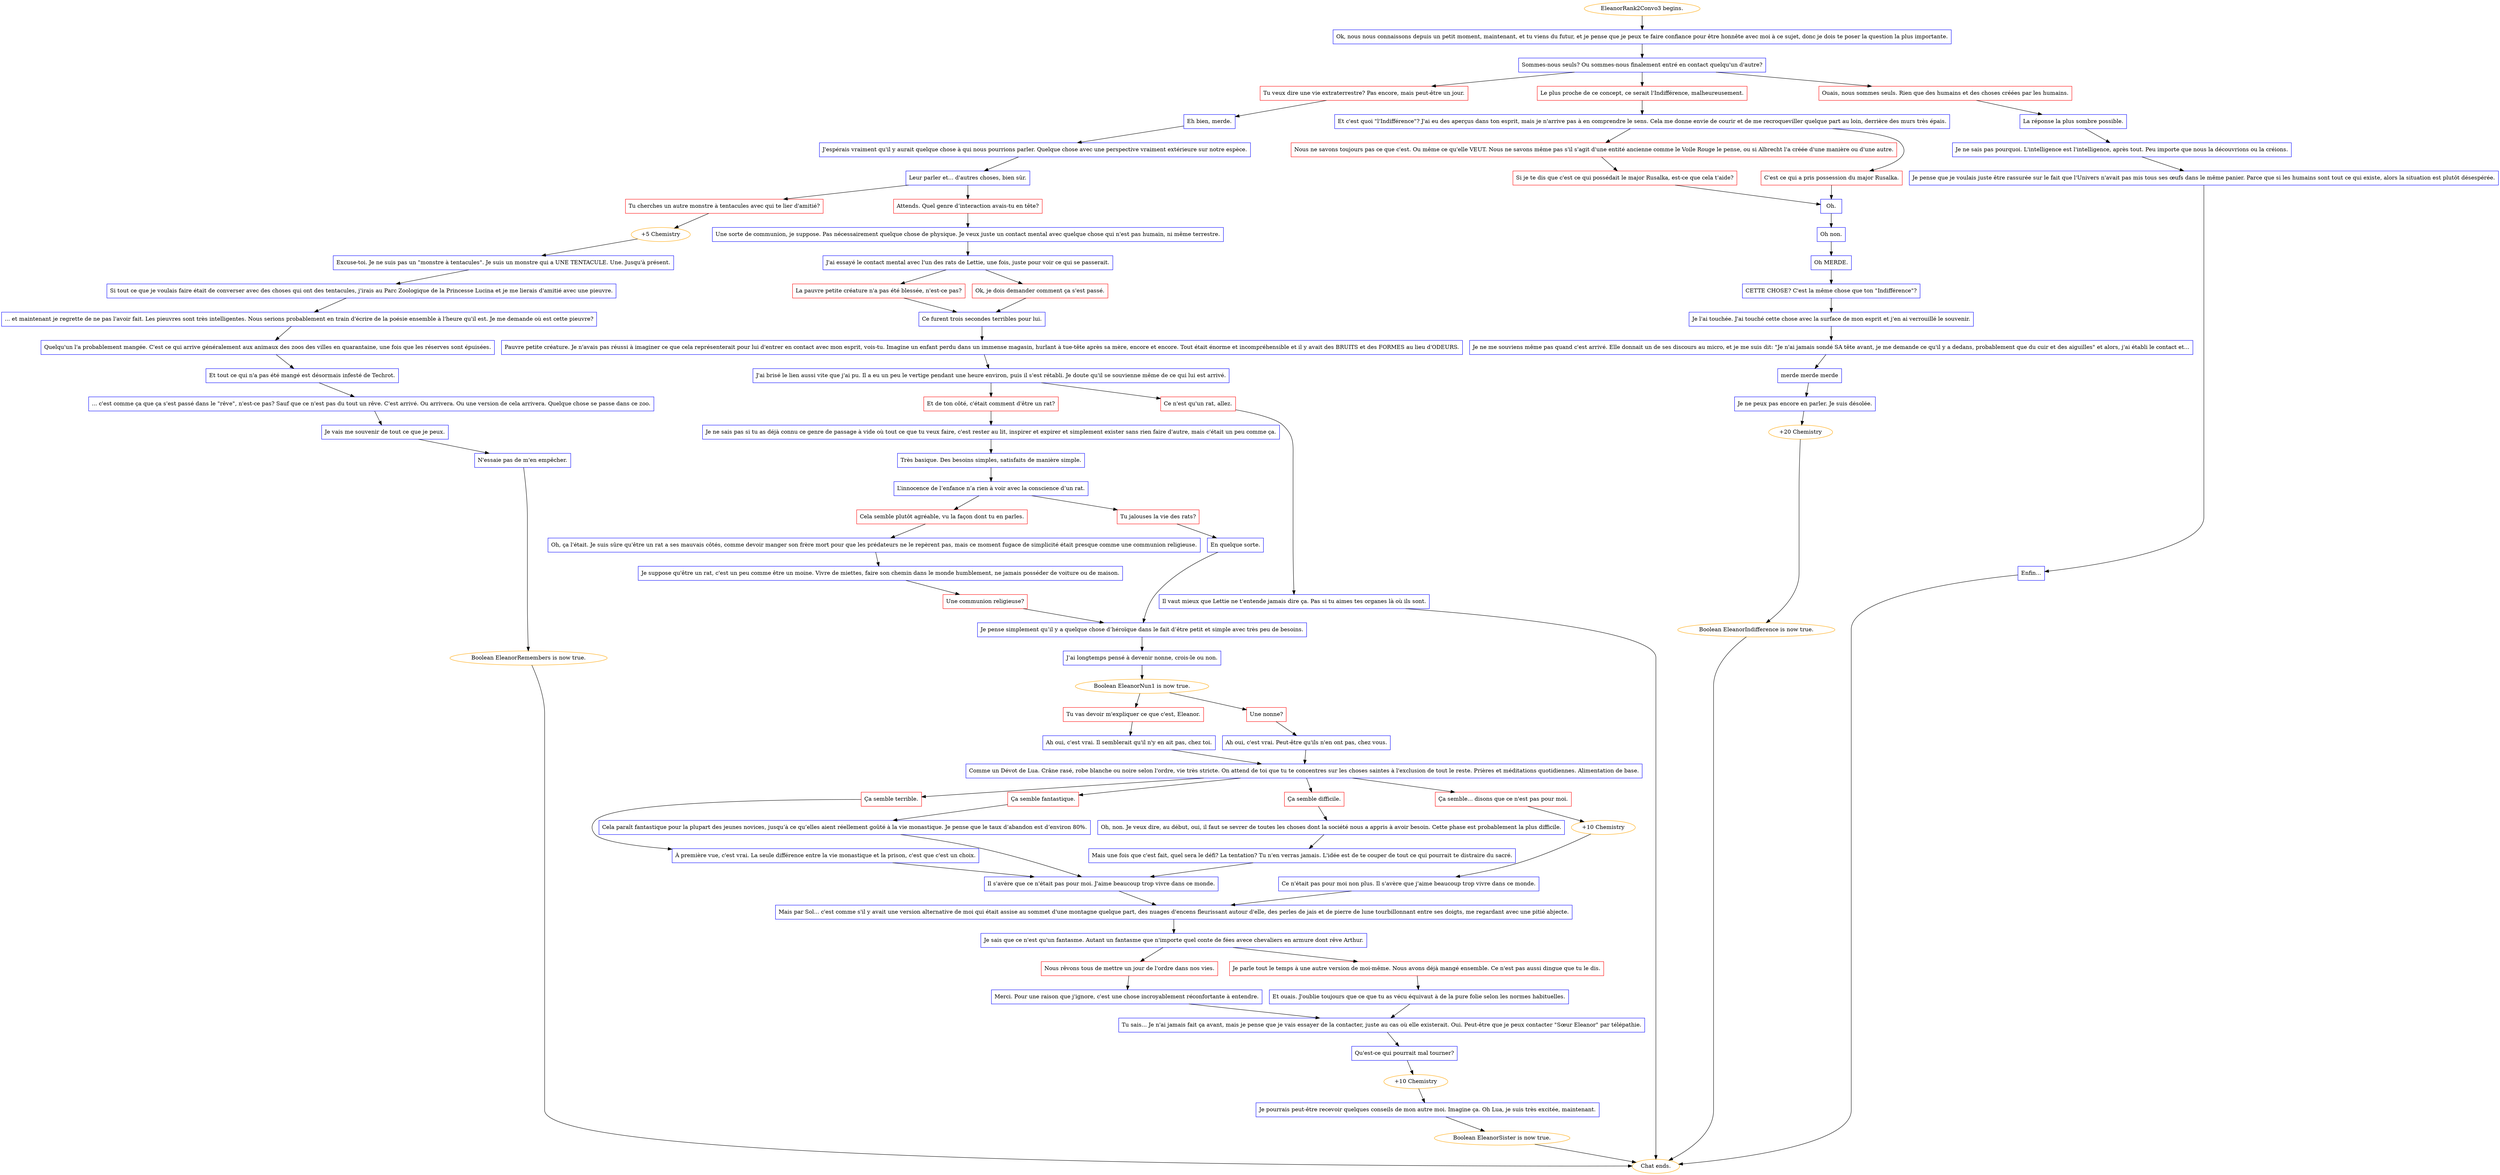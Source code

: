 digraph {
	"EleanorRank2Convo3 begins." [color=orange];
		"EleanorRank2Convo3 begins." -> j99547077;
	j99547077 [label="Ok, nous nous connaissons depuis un petit moment, maintenant, et tu viens du futur, et je pense que je peux te faire confiance pour être honnête avec moi à ce sujet, donc je dois te poser la question la plus importante.",shape=box,color=blue];
		j99547077 -> j2289046452;
	j2289046452 [label="Sommes-nous seuls? Ou sommes-nous finalement entré en contact quelqu'un d'autre?",shape=box,color=blue];
		j2289046452 -> j155127530;
		j2289046452 -> j860821496;
		j2289046452 -> j221834728;
	j155127530 [label="Tu veux dire une vie extraterrestre? Pas encore, mais peut-être un jour.",shape=box,color=red];
		j155127530 -> j952732124;
	j860821496 [label="Le plus proche de ce concept, ce serait l'Indifférence, malheureusement.",shape=box,color=red];
		j860821496 -> j1070117904;
	j221834728 [label="Ouais, nous sommes seuls. Rien que des humains et des choses créées par les humains.",shape=box,color=red];
		j221834728 -> j3339956916;
	j952732124 [label="Eh bien, merde.",shape=box,color=blue];
		j952732124 -> j3932787826;
	j1070117904 [label="Et c'est quoi \"l'Indifférence\"? J'ai eu des aperçus dans ton esprit, mais je n'arrive pas à en comprendre le sens. Cela me donne envie de courir et de me recroqueviller quelque part au loin, derrière des murs très épais.",shape=box,color=blue];
		j1070117904 -> j1178610880;
		j1070117904 -> j2587035713;
	j3339956916 [label="La réponse la plus sombre possible.",shape=box,color=blue];
		j3339956916 -> j127066604;
	j3932787826 [label="J'espérais vraiment qu'il y aurait quelque chose à qui nous pourrions parler. Quelque chose avec une perspective vraiment extérieure sur notre espèce.",shape=box,color=blue];
		j3932787826 -> j556629493;
	j1178610880 [label="Nous ne savons toujours pas ce que c'est. Ou même ce qu'elle VEUT. Nous ne savons même pas s'il s'agit d'une entité ancienne comme le Voile Rouge le pense, ou si Albrecht l'a créée d'une manière ou d'une autre.",shape=box,color=red];
		j1178610880 -> j2687454376;
	j2587035713 [label="C'est ce qui a pris possession du major Rusalka.",shape=box,color=red];
		j2587035713 -> j4017654252;
	j127066604 [label="Je ne sais pas pourquoi. L'intelligence est l'intelligence, après tout. Peu importe que nous la découvrions ou la créions.",shape=box,color=blue];
		j127066604 -> j1101475842;
	j556629493 [label="Leur parler et... d'autres choses, bien sûr.",shape=box,color=blue];
		j556629493 -> j2665906900;
		j556629493 -> j2083835023;
	j2687454376 [label="Si je te dis que c'est ce qui possédait le major Rusalka, est-ce que cela t'aide?",shape=box,color=red];
		j2687454376 -> j4017654252;
	j4017654252 [label="Oh.",shape=box,color=blue];
		j4017654252 -> j4205844774;
	j1101475842 [label="Je pense que je voulais juste être rassurée sur le fait que l'Univers n'avait pas mis tous ses œufs dans le même panier. Parce que si les humains sont tout ce qui existe, alors la situation est plutôt désespérée.",shape=box,color=blue];
		j1101475842 -> j3623697587;
	j2665906900 [label="Tu cherches un autre monstre à tentacules avec qui te lier d'amitié?",shape=box,color=red];
		j2665906900 -> j3222090428;
	j2083835023 [label="Attends. Quel genre d’interaction avais-tu en tête?",shape=box,color=red];
		j2083835023 -> j1494771683;
	j4205844774 [label="Oh non.",shape=box,color=blue];
		j4205844774 -> j3213970308;
	j3623697587 [label="Enfin...",shape=box,color=blue];
		j3623697587 -> "Chat ends.";
	j3222090428 [label="+5 Chemistry",color=orange];
		j3222090428 -> j3835177047;
	j1494771683 [label="Une sorte de communion, je suppose. Pas nécessairement quelque chose de physique. Je veux juste un contact mental avec quelque chose qui n'est pas humain, ni même terrestre.",shape=box,color=blue];
		j1494771683 -> j1327453785;
	j3213970308 [label="Oh MERDE.",shape=box,color=blue];
		j3213970308 -> j621467721;
	"Chat ends." [color=orange];
	j3835177047 [label="Excuse-toi. Je ne suis pas un \"monstre à tentacules\". Je suis un monstre qui a UNE TENTACULE. Une. Jusqu'à présent.",shape=box,color=blue];
		j3835177047 -> j3556101331;
	j1327453785 [label="J'ai essayé le contact mental avec l'un des rats de Lettie, une fois, juste pour voir ce qui se passerait.",shape=box,color=blue];
		j1327453785 -> j1568175778;
		j1327453785 -> j2187227131;
	j621467721 [label="CETTE CHOSE? C'est la même chose que ton \"Indifférence\"?",shape=box,color=blue];
		j621467721 -> j3973888908;
	j3556101331 [label="Si tout ce que je voulais faire était de converser avec des choses qui ont des tentacules, j'irais au Parc Zoologique de la Princesse Lucina et je me lierais d'amitié avec une pieuvre.",shape=box,color=blue];
		j3556101331 -> j1716791134;
	j1568175778 [label="La pauvre petite créature n'a pas été blessée, n'est-ce pas?",shape=box,color=red];
		j1568175778 -> j2708130778;
	j2187227131 [label="Ok, je dois demander comment ça s'est passé.",shape=box,color=red];
		j2187227131 -> j2708130778;
	j3973888908 [label="Je l'ai touchée. J'ai touché cette chose avec la surface de mon esprit et j'en ai verrouillé le souvenir.",shape=box,color=blue];
		j3973888908 -> j4070382675;
	j1716791134 [label="... et maintenant je regrette de ne pas l'avoir fait. Les pieuvres sont très intelligentes. Nous serions probablement en train d'écrire de la poésie ensemble à l'heure qu'il est. Je me demande où est cette pieuvre?",shape=box,color=blue];
		j1716791134 -> j1773955178;
	j2708130778 [label="Ce furent trois secondes terribles pour lui.",shape=box,color=blue];
		j2708130778 -> j1693847346;
	j4070382675 [label="Je ne me souviens même pas quand c'est arrivé. Elle donnait un de ses discours au micro, et je me suis dit: \"Je n'ai jamais sondé SA tête avant, je me demande ce qu'il y a dedans, probablement que du cuir et des aiguilles\" et alors, j'ai établi le contact et...",shape=box,color=blue];
		j4070382675 -> j145442486;
	j1773955178 [label="Quelqu'un l'a probablement mangée. C'est ce qui arrive généralement aux animaux des zoos des villes en quarantaine, une fois que les réserves sont épuisées.",shape=box,color=blue];
		j1773955178 -> j2145399293;
	j1693847346 [label="Pauvre petite créature. Je n'avais pas réussi à imaginer ce que cela représenterait pour lui d'entrer en contact avec mon esprit, vois-tu. Imagine un enfant perdu dans un immense magasin, hurlant à tue-tête après sa mère, encore et encore. Tout était énorme et incompréhensible et il y avait des BRUITS et des FORMES au lieu d'ODEURS.",shape=box,color=blue];
		j1693847346 -> j1863955211;
	j145442486 [label="merde merde merde",shape=box,color=blue];
		j145442486 -> j3613848580;
	j2145399293 [label="Et tout ce qui n'a pas été mangé est désormais infesté de Techrot.",shape=box,color=blue];
		j2145399293 -> j3860026107;
	j1863955211 [label="J'ai brisé le lien aussi vite que j'ai pu. Il a eu un peu le vertige pendant une heure environ, puis il s'est rétabli. Je doute qu'il se souvienne même de ce qui lui est arrivé.",shape=box,color=blue];
		j1863955211 -> j2071083810;
		j1863955211 -> j3679743680;
	j3613848580 [label="Je ne peux pas encore en parler. Je suis désolée.",shape=box,color=blue];
		j3613848580 -> j4081317448;
	j3860026107 [label="... c'est comme ça que ça s'est passé dans le \"rêve\", n'est-ce pas? Sauf que ce n'est pas du tout un rêve. C'est arrivé. Ou arrivera. Ou une version de cela arrivera. Quelque chose se passe dans ce zoo.",shape=box,color=blue];
		j3860026107 -> j2913871190;
	j2071083810 [label="Et de ton côté, c'était comment d'être un rat?",shape=box,color=red];
		j2071083810 -> j1501663040;
	j3679743680 [label="Ce n'est qu'un rat, allez.",shape=box,color=red];
		j3679743680 -> j1983651603;
	j4081317448 [label="+20 Chemistry",color=orange];
		j4081317448 -> j265674410;
	j2913871190 [label="Je vais me souvenir de tout ce que je peux.",shape=box,color=blue];
		j2913871190 -> j1536289087;
	j1501663040 [label="Je ne sais pas si tu as déjà connu ce genre de passage à vide où tout ce que tu veux faire, c'est rester au lit, inspirer et expirer et simplement exister sans rien faire d'autre, mais c'était un peu comme ça.",shape=box,color=blue];
		j1501663040 -> j3181030736;
	j1983651603 [label="Il vaut mieux que Lettie ne t'entende jamais dire ça. Pas si tu aimes tes organes là où ils sont.",shape=box,color=blue];
		j1983651603 -> "Chat ends.";
	j265674410 [label="Boolean EleanorIndifference is now true.",color=orange];
		j265674410 -> "Chat ends.";
	j1536289087 [label="N'essaie pas de m'en empêcher.",shape=box,color=blue];
		j1536289087 -> j2594043065;
	j3181030736 [label="Très basique. Des besoins simples, satisfaits de manière simple.",shape=box,color=blue];
		j3181030736 -> j3437827437;
	j2594043065 [label="Boolean EleanorRemembers is now true.",color=orange];
		j2594043065 -> "Chat ends.";
	j3437827437 [label="L’innocence de l’enfance n’a rien à voir avec la conscience d’un rat.",shape=box,color=blue];
		j3437827437 -> j2914534919;
		j3437827437 -> j859909740;
	j2914534919 [label="Cela semble plutôt agréable, vu la façon dont tu en parles.",shape=box,color=red];
		j2914534919 -> j3388055456;
	j859909740 [label="Tu jalouses la vie des rats?",shape=box,color=red];
		j859909740 -> j3594325082;
	j3388055456 [label="Oh, ça l'était. Je suis sûre qu'être un rat a ses mauvais côtés, comme devoir manger son frère mort pour que les prédateurs ne le repèrent pas, mais ce moment fugace de simplicité était presque comme une communion religieuse.",shape=box,color=blue];
		j3388055456 -> j1407832403;
	j3594325082 [label="En quelque sorte.",shape=box,color=blue];
		j3594325082 -> j2019893003;
	j1407832403 [label="Je suppose qu'être un rat, c'est un peu comme être un moine. Vivre de miettes, faire son chemin dans le monde humblement, ne jamais posséder de voiture ou de maison.",shape=box,color=blue];
		j1407832403 -> j1285101476;
	j2019893003 [label="Je pense simplement qu’il y a quelque chose d’héroïque dans le fait d’être petit et simple avec très peu de besoins.",shape=box,color=blue];
		j2019893003 -> j1402030546;
	j1285101476 [label="Une communion religieuse?",shape=box,color=red];
		j1285101476 -> j2019893003;
	j1402030546 [label="J’ai longtemps pensé à devenir nonne, crois-le ou non.",shape=box,color=blue];
		j1402030546 -> j3959670094;
	j3959670094 [label="Boolean EleanorNun1 is now true.",color=orange];
		j3959670094 -> j783875227;
		j3959670094 -> j1568121749;
	j783875227 [label="Tu vas devoir m'expliquer ce que c'est, Eleanor.",shape=box,color=red];
		j783875227 -> j2381941784;
	j1568121749 [label="Une nonne?",shape=box,color=red];
		j1568121749 -> j1190555300;
	j2381941784 [label="Ah oui, c'est vrai. Il semblerait qu'il n'y en ait pas, chez toi.",shape=box,color=blue];
		j2381941784 -> j2939927945;
	j1190555300 [label="Ah oui, c'est vrai. Peut-être qu'ils n'en ont pas, chez vous.",shape=box,color=blue];
		j1190555300 -> j2939927945;
	j2939927945 [label="Comme un Dévot de Lua. Crâne rasé, robe blanche ou noire selon l'ordre, vie très stricte. On attend de toi que tu te concentres sur les choses saintes à l'exclusion de tout le reste. Prières et méditations quotidiennes. Alimentation de base.",shape=box,color=blue];
		j2939927945 -> j3575671480;
		j2939927945 -> j3674154804;
		j2939927945 -> j2479658607;
		j2939927945 -> j4150757932;
	j3575671480 [label="Ça semble terrible.",shape=box,color=red];
		j3575671480 -> j3905660043;
	j3674154804 [label="Ça semble fantastique.",shape=box,color=red];
		j3674154804 -> j1272762886;
	j2479658607 [label="Ça semble difficile.",shape=box,color=red];
		j2479658607 -> j4135693507;
	j4150757932 [label="Ça semble... disons que ce n'est pas pour moi.",shape=box,color=red];
		j4150757932 -> j2266932559;
	j3905660043 [label="À première vue, c'est vrai. La seule différence entre la vie monastique et la prison, c'est que c'est un choix.",shape=box,color=blue];
		j3905660043 -> j1805550197;
	j1272762886 [label="Cela paraît fantastique pour la plupart des jeunes novices, jusqu’à ce qu’elles aient réellement goûté à la vie monastique. Je pense que le taux d’abandon est d’environ 80%.",shape=box,color=blue];
		j1272762886 -> j1805550197;
	j4135693507 [label="Oh, non. Je veux dire, au début, oui, il faut se sevrer de toutes les choses dont la société nous a appris à avoir besoin. Cette phase est probablement la plus difficile.",shape=box,color=blue];
		j4135693507 -> j1875094217;
	j2266932559 [label="+10 Chemistry",color=orange];
		j2266932559 -> j53920398;
	j1805550197 [label="Il s'avère que ce n'était pas pour moi. J'aime beaucoup trop vivre dans ce monde.",shape=box,color=blue];
		j1805550197 -> j538854805;
	j1875094217 [label="Mais une fois que c'est fait, quel sera le défi? La tentation? Tu n'en verras jamais. L'idée est de te couper de tout ce qui pourrait te distraire du sacré.",shape=box,color=blue];
		j1875094217 -> j1805550197;
	j53920398 [label="Ce n'était pas pour moi non plus. Il s'avère que j'aime beaucoup trop vivre dans ce monde.",shape=box,color=blue];
		j53920398 -> j538854805;
	j538854805 [label="Mais par Sol... c'est comme s'il y avait une version alternative de moi qui était assise au sommet d'une montagne quelque part, des nuages d'encens fleurissant autour d'elle, des perles de jais et de pierre de lune tourbillonnant entre ses doigts, me regardant avec une pitié abjecte.",shape=box,color=blue];
		j538854805 -> j3455667784;
	j3455667784 [label="Je sais que ce n'est qu'un fantasme. Autant un fantasme que n'importe quel conte de fées avece chevaliers en armure dont rêve Arthur.",shape=box,color=blue];
		j3455667784 -> j1153529556;
		j3455667784 -> j197896709;
	j1153529556 [label="Nous rêvons tous de mettre un jour de l'ordre dans nos vies.",shape=box,color=red];
		j1153529556 -> j1155103042;
	j197896709 [label="Je parle tout le temps à une autre version de moi-même. Nous avons déjà mangé ensemble. Ce n'est pas aussi dingue que tu le dis.",shape=box,color=red];
		j197896709 -> j2731131922;
	j1155103042 [label="Merci. Pour une raison que j'ignore, c'est une chose incroyablement réconfortante à entendre.",shape=box,color=blue];
		j1155103042 -> j2738033709;
	j2731131922 [label="Et ouais. J'oublie toujours que ce que tu as vécu équivaut à de la pure folie selon les normes habituelles.",shape=box,color=blue];
		j2731131922 -> j2738033709;
	j2738033709 [label="Tu sais... Je n'ai jamais fait ça avant, mais je pense que je vais essayer de la contacter, juste au cas où elle existerait. Oui. Peut-être que je peux contacter \"Sœur Eleanor\" par télépathie.",shape=box,color=blue];
		j2738033709 -> j3068665820;
	j3068665820 [label="Qu'est-ce qui pourrait mal tourner?",shape=box,color=blue];
		j3068665820 -> j811568418;
	j811568418 [label="+10 Chemistry",color=orange];
		j811568418 -> j3888703459;
	j3888703459 [label="Je pourrais peut-être recevoir quelques conseils de mon autre moi. Imagine ça. Oh Lua, je suis très excitée, maintenant.",shape=box,color=blue];
		j3888703459 -> j3982627706;
	j3982627706 [label="Boolean EleanorSister is now true.",color=orange];
		j3982627706 -> "Chat ends.";
}